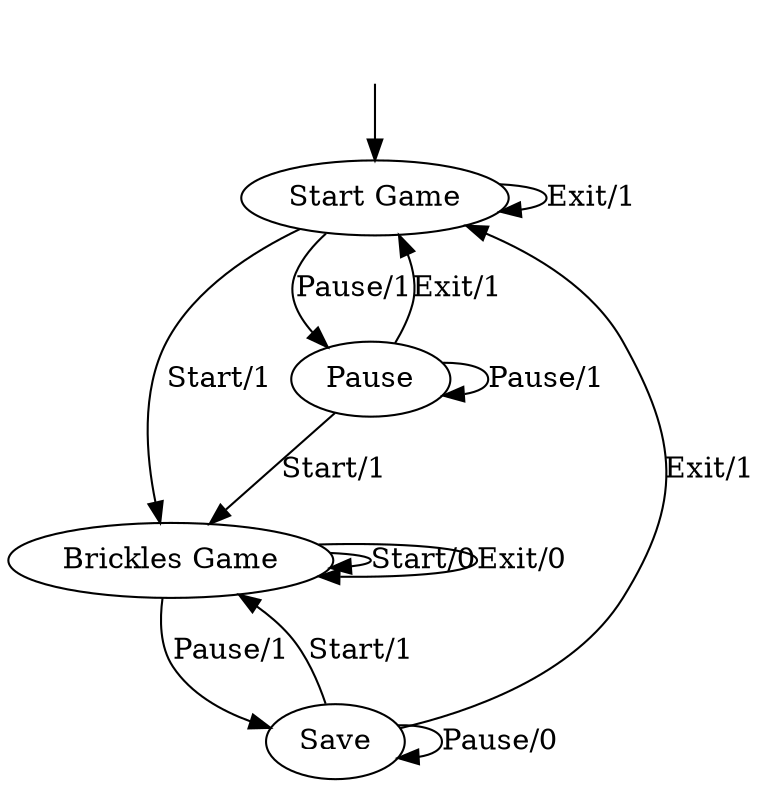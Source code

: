 digraph{
    	graph [version="B"];

__start0 [label="" shape="none"];
__start0 -> "Start Game";
"Start Game"
"Brickles Game"
"Pause"
"Save"

"Start Game" -> "Brickles Game" [label="Start/1"]
"Start Game" -> "Start Game" [label="Exit/1"]
"Start Game" -> "Pause" [label="Pause/1"] 
"Brickles Game" -> "Brickles Game" [label="Start/0"] 
"Brickles Game" -> "Brickles Game" [label="Exit/0"]
"Brickles Game" -> "Save" [label="Pause/1"]
"Pause"  -> "Brickles Game" [label="Start/1"]
"Pause"  -> "Start Game" [label="Exit/1"]
"Pause"  -> "Pause" [label="Pause/1"]
"Save" -> "Brickles Game" [label="Start/1"]
"Save" -> "Start Game" [label="Exit/1"]
"Save" -> "Save" [label="Pause/0"]
}


